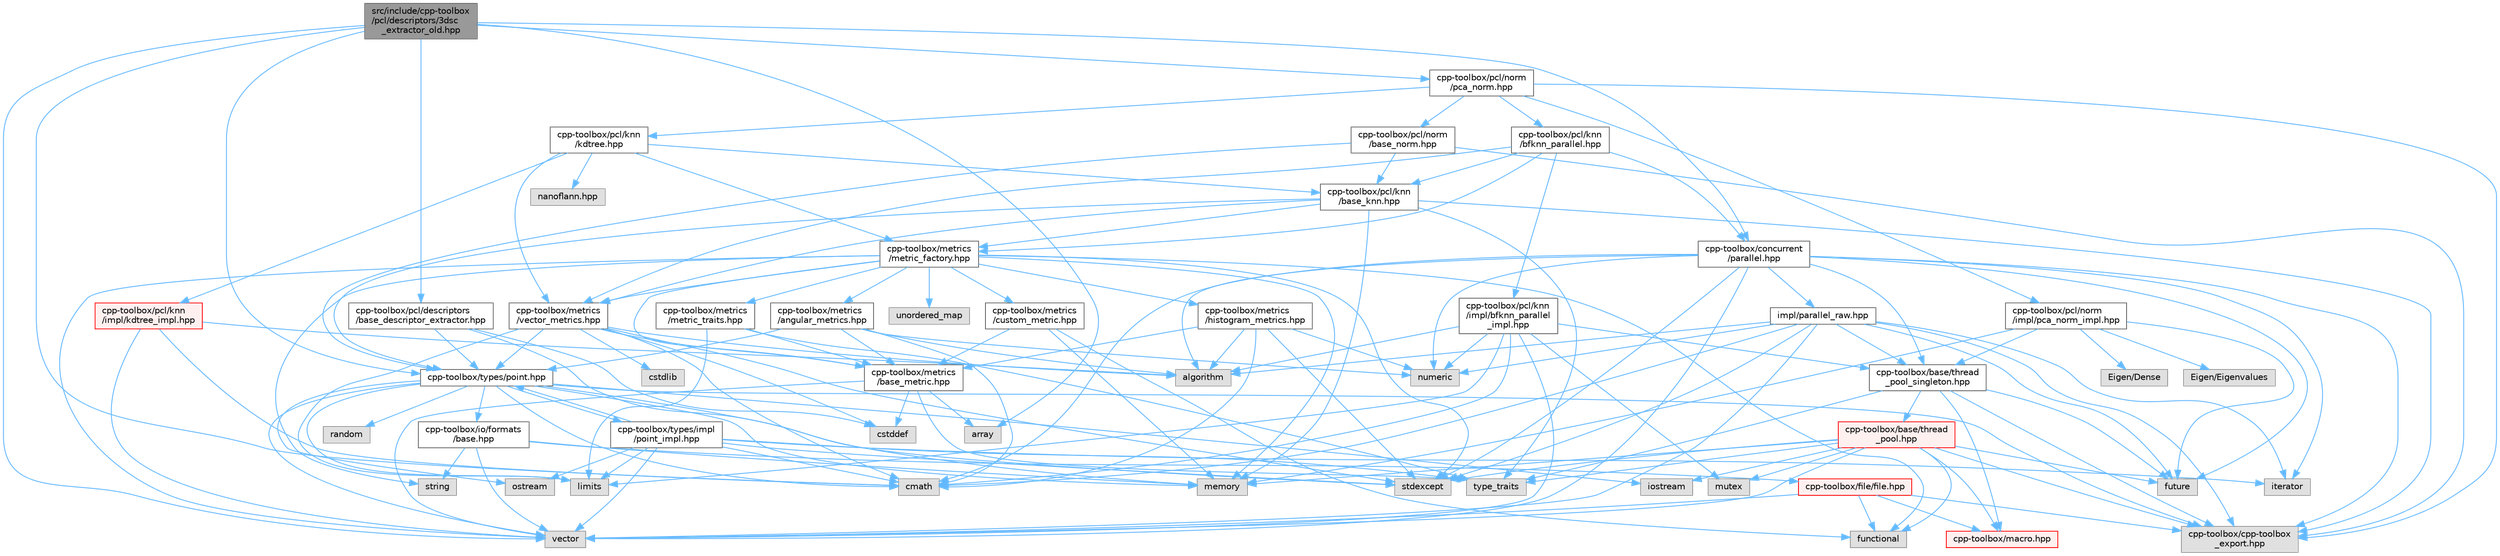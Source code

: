 digraph "src/include/cpp-toolbox/pcl/descriptors/3dsc_extractor_old.hpp"
{
 // LATEX_PDF_SIZE
  bgcolor="transparent";
  edge [fontname=Helvetica,fontsize=10,labelfontname=Helvetica,labelfontsize=10];
  node [fontname=Helvetica,fontsize=10,shape=box,height=0.2,width=0.4];
  Node1 [id="Node000001",label="src/include/cpp-toolbox\l/pcl/descriptors/3dsc\l_extractor_old.hpp",height=0.2,width=0.4,color="gray40", fillcolor="grey60", style="filled", fontcolor="black",tooltip=" "];
  Node1 -> Node2 [id="edge1_Node000001_Node000002",color="steelblue1",style="solid",tooltip=" "];
  Node2 [id="Node000002",label="array",height=0.2,width=0.4,color="grey60", fillcolor="#E0E0E0", style="filled",tooltip=" "];
  Node1 -> Node3 [id="edge2_Node000001_Node000003",color="steelblue1",style="solid",tooltip=" "];
  Node3 [id="Node000003",label="vector",height=0.2,width=0.4,color="grey60", fillcolor="#E0E0E0", style="filled",tooltip=" "];
  Node1 -> Node4 [id="edge3_Node000001_Node000004",color="steelblue1",style="solid",tooltip=" "];
  Node4 [id="Node000004",label="cmath",height=0.2,width=0.4,color="grey60", fillcolor="#E0E0E0", style="filled",tooltip=" "];
  Node1 -> Node5 [id="edge4_Node000001_Node000005",color="steelblue1",style="solid",tooltip=" "];
  Node5 [id="Node000005",label="cpp-toolbox/pcl/descriptors\l/base_descriptor_extractor.hpp",height=0.2,width=0.4,color="grey40", fillcolor="white", style="filled",URL="$base__descriptor__extractor_8hpp.html",tooltip=" "];
  Node5 -> Node6 [id="edge5_Node000005_Node000006",color="steelblue1",style="solid",tooltip=" "];
  Node6 [id="Node000006",label="cstddef",height=0.2,width=0.4,color="grey60", fillcolor="#E0E0E0", style="filled",tooltip=" "];
  Node5 -> Node7 [id="edge6_Node000005_Node000007",color="steelblue1",style="solid",tooltip=" "];
  Node7 [id="Node000007",label="memory",height=0.2,width=0.4,color="grey60", fillcolor="#E0E0E0", style="filled",tooltip=" "];
  Node5 -> Node8 [id="edge7_Node000005_Node000008",color="steelblue1",style="solid",tooltip=" "];
  Node8 [id="Node000008",label="cpp-toolbox/types/point.hpp",height=0.2,width=0.4,color="grey40", fillcolor="white", style="filled",URL="$point_8hpp.html",tooltip=" "];
  Node8 -> Node4 [id="edge8_Node000008_Node000004",color="steelblue1",style="solid",tooltip=" "];
  Node8 -> Node9 [id="edge9_Node000008_Node000009",color="steelblue1",style="solid",tooltip=" "];
  Node9 [id="Node000009",label="iostream",height=0.2,width=0.4,color="grey60", fillcolor="#E0E0E0", style="filled",tooltip=" "];
  Node8 -> Node10 [id="edge10_Node000008_Node000010",color="steelblue1",style="solid",tooltip=" "];
  Node10 [id="Node000010",label="limits",height=0.2,width=0.4,color="grey60", fillcolor="#E0E0E0", style="filled",tooltip=" "];
  Node8 -> Node7 [id="edge11_Node000008_Node000007",color="steelblue1",style="solid",tooltip=" "];
  Node8 -> Node11 [id="edge12_Node000008_Node000011",color="steelblue1",style="solid",tooltip=" "];
  Node11 [id="Node000011",label="ostream",height=0.2,width=0.4,color="grey60", fillcolor="#E0E0E0", style="filled",tooltip=" "];
  Node8 -> Node12 [id="edge13_Node000008_Node000012",color="steelblue1",style="solid",tooltip=" "];
  Node12 [id="Node000012",label="random",height=0.2,width=0.4,color="grey60", fillcolor="#E0E0E0", style="filled",tooltip=" "];
  Node8 -> Node13 [id="edge14_Node000008_Node000013",color="steelblue1",style="solid",tooltip=" "];
  Node13 [id="Node000013",label="stdexcept",height=0.2,width=0.4,color="grey60", fillcolor="#E0E0E0", style="filled",tooltip=" "];
  Node8 -> Node3 [id="edge15_Node000008_Node000003",color="steelblue1",style="solid",tooltip=" "];
  Node8 -> Node14 [id="edge16_Node000008_Node000014",color="steelblue1",style="solid",tooltip=" "];
  Node14 [id="Node000014",label="cpp-toolbox/cpp-toolbox\l_export.hpp",height=0.2,width=0.4,color="grey60", fillcolor="#E0E0E0", style="filled",tooltip=" "];
  Node8 -> Node15 [id="edge17_Node000008_Node000015",color="steelblue1",style="solid",tooltip=" "];
  Node15 [id="Node000015",label="cpp-toolbox/io/formats\l/base.hpp",height=0.2,width=0.4,color="grey40", fillcolor="white", style="filled",URL="$io_2formats_2base_8hpp.html",tooltip=" "];
  Node15 -> Node7 [id="edge18_Node000015_Node000007",color="steelblue1",style="solid",tooltip=" "];
  Node15 -> Node16 [id="edge19_Node000015_Node000016",color="steelblue1",style="solid",tooltip=" "];
  Node16 [id="Node000016",label="string",height=0.2,width=0.4,color="grey60", fillcolor="#E0E0E0", style="filled",tooltip=" "];
  Node15 -> Node3 [id="edge20_Node000015_Node000003",color="steelblue1",style="solid",tooltip=" "];
  Node15 -> Node17 [id="edge21_Node000015_Node000017",color="steelblue1",style="solid",tooltip=" "];
  Node17 [id="Node000017",label="cpp-toolbox/file/file.hpp",height=0.2,width=0.4,color="red", fillcolor="#FFF0F0", style="filled",URL="$file_8hpp.html",tooltip=" "];
  Node17 -> Node19 [id="edge22_Node000017_Node000019",color="steelblue1",style="solid",tooltip=" "];
  Node19 [id="Node000019",label="functional",height=0.2,width=0.4,color="grey60", fillcolor="#E0E0E0", style="filled",tooltip=" "];
  Node17 -> Node3 [id="edge23_Node000017_Node000003",color="steelblue1",style="solid",tooltip=" "];
  Node17 -> Node14 [id="edge24_Node000017_Node000014",color="steelblue1",style="solid",tooltip=" "];
  Node17 -> Node20 [id="edge25_Node000017_Node000020",color="steelblue1",style="solid",tooltip=" "];
  Node20 [id="Node000020",label="cpp-toolbox/macro.hpp",height=0.2,width=0.4,color="red", fillcolor="#FFF0F0", style="filled",URL="$macro_8hpp.html",tooltip="通用的编译器、平台、架构检测和实用宏定义 / Common macros for compiler, platform, architecture detection and utility macro..."];
  Node8 -> Node25 [id="edge26_Node000008_Node000025",color="steelblue1",style="solid",tooltip=" "];
  Node25 [id="Node000025",label="cpp-toolbox/types/impl\l/point_impl.hpp",height=0.2,width=0.4,color="grey40", fillcolor="white", style="filled",URL="$point__impl_8hpp.html",tooltip=" "];
  Node25 -> Node4 [id="edge27_Node000025_Node000004",color="steelblue1",style="solid",tooltip=" "];
  Node25 -> Node26 [id="edge28_Node000025_Node000026",color="steelblue1",style="solid",tooltip=" "];
  Node26 [id="Node000026",label="iterator",height=0.2,width=0.4,color="grey60", fillcolor="#E0E0E0", style="filled",tooltip=" "];
  Node25 -> Node10 [id="edge29_Node000025_Node000010",color="steelblue1",style="solid",tooltip=" "];
  Node25 -> Node11 [id="edge30_Node000025_Node000011",color="steelblue1",style="solid",tooltip=" "];
  Node25 -> Node13 [id="edge31_Node000025_Node000013",color="steelblue1",style="solid",tooltip=" "];
  Node25 -> Node27 [id="edge32_Node000025_Node000027",color="steelblue1",style="solid",tooltip=" "];
  Node27 [id="Node000027",label="type_traits",height=0.2,width=0.4,color="grey60", fillcolor="#E0E0E0", style="filled",tooltip=" "];
  Node25 -> Node3 [id="edge33_Node000025_Node000003",color="steelblue1",style="solid",tooltip=" "];
  Node25 -> Node8 [id="edge34_Node000025_Node000008",color="steelblue1",style="solid",tooltip=" "];
  Node1 -> Node28 [id="edge35_Node000001_Node000028",color="steelblue1",style="solid",tooltip=" "];
  Node28 [id="Node000028",label="cpp-toolbox/pcl/norm\l/pca_norm.hpp",height=0.2,width=0.4,color="grey40", fillcolor="white", style="filled",URL="$pca__norm_8hpp.html",tooltip=" "];
  Node28 -> Node14 [id="edge36_Node000028_Node000014",color="steelblue1",style="solid",tooltip=" "];
  Node28 -> Node29 [id="edge37_Node000028_Node000029",color="steelblue1",style="solid",tooltip=" "];
  Node29 [id="Node000029",label="cpp-toolbox/pcl/knn\l/bfknn_parallel.hpp",height=0.2,width=0.4,color="grey40", fillcolor="white", style="filled",URL="$bfknn__parallel_8hpp.html",tooltip=" "];
  Node29 -> Node30 [id="edge38_Node000029_Node000030",color="steelblue1",style="solid",tooltip=" "];
  Node30 [id="Node000030",label="cpp-toolbox/concurrent\l/parallel.hpp",height=0.2,width=0.4,color="grey40", fillcolor="white", style="filled",URL="$parallel_8hpp.html",tooltip=" "];
  Node30 -> Node31 [id="edge39_Node000030_Node000031",color="steelblue1",style="solid",tooltip=" "];
  Node31 [id="Node000031",label="algorithm",height=0.2,width=0.4,color="grey60", fillcolor="#E0E0E0", style="filled",tooltip=" "];
  Node30 -> Node4 [id="edge40_Node000030_Node000004",color="steelblue1",style="solid",tooltip=" "];
  Node30 -> Node32 [id="edge41_Node000030_Node000032",color="steelblue1",style="solid",tooltip=" "];
  Node32 [id="Node000032",label="future",height=0.2,width=0.4,color="grey60", fillcolor="#E0E0E0", style="filled",tooltip=" "];
  Node30 -> Node26 [id="edge42_Node000030_Node000026",color="steelblue1",style="solid",tooltip=" "];
  Node30 -> Node33 [id="edge43_Node000030_Node000033",color="steelblue1",style="solid",tooltip=" "];
  Node33 [id="Node000033",label="numeric",height=0.2,width=0.4,color="grey60", fillcolor="#E0E0E0", style="filled",tooltip=" "];
  Node30 -> Node13 [id="edge44_Node000030_Node000013",color="steelblue1",style="solid",tooltip=" "];
  Node30 -> Node3 [id="edge45_Node000030_Node000003",color="steelblue1",style="solid",tooltip=" "];
  Node30 -> Node14 [id="edge46_Node000030_Node000014",color="steelblue1",style="solid",tooltip=" "];
  Node30 -> Node34 [id="edge47_Node000030_Node000034",color="steelblue1",style="solid",tooltip=" "];
  Node34 [id="Node000034",label="cpp-toolbox/base/thread\l_pool_singleton.hpp",height=0.2,width=0.4,color="grey40", fillcolor="white", style="filled",URL="$thread__pool__singleton_8hpp.html",tooltip=" "];
  Node34 -> Node32 [id="edge48_Node000034_Node000032",color="steelblue1",style="solid",tooltip=" "];
  Node34 -> Node27 [id="edge49_Node000034_Node000027",color="steelblue1",style="solid",tooltip=" "];
  Node34 -> Node14 [id="edge50_Node000034_Node000014",color="steelblue1",style="solid",tooltip=" "];
  Node34 -> Node20 [id="edge51_Node000034_Node000020",color="steelblue1",style="solid",tooltip=" "];
  Node34 -> Node35 [id="edge52_Node000034_Node000035",color="steelblue1",style="solid",tooltip=" "];
  Node35 [id="Node000035",label="cpp-toolbox/base/thread\l_pool.hpp",height=0.2,width=0.4,color="red", fillcolor="#FFF0F0", style="filled",URL="$thread__pool_8hpp.html",tooltip=" "];
  Node35 -> Node19 [id="edge53_Node000035_Node000019",color="steelblue1",style="solid",tooltip=" "];
  Node35 -> Node32 [id="edge54_Node000035_Node000032",color="steelblue1",style="solid",tooltip=" "];
  Node35 -> Node9 [id="edge55_Node000035_Node000009",color="steelblue1",style="solid",tooltip=" "];
  Node35 -> Node7 [id="edge56_Node000035_Node000007",color="steelblue1",style="solid",tooltip=" "];
  Node35 -> Node38 [id="edge57_Node000035_Node000038",color="steelblue1",style="solid",tooltip=" "];
  Node38 [id="Node000038",label="mutex",height=0.2,width=0.4,color="grey60", fillcolor="#E0E0E0", style="filled",tooltip=" "];
  Node35 -> Node13 [id="edge58_Node000035_Node000013",color="steelblue1",style="solid",tooltip=" "];
  Node35 -> Node27 [id="edge59_Node000035_Node000027",color="steelblue1",style="solid",tooltip=" "];
  Node35 -> Node3 [id="edge60_Node000035_Node000003",color="steelblue1",style="solid",tooltip=" "];
  Node35 -> Node14 [id="edge61_Node000035_Node000014",color="steelblue1",style="solid",tooltip=" "];
  Node35 -> Node20 [id="edge62_Node000035_Node000020",color="steelblue1",style="solid",tooltip=" "];
  Node30 -> Node42 [id="edge63_Node000030_Node000042",color="steelblue1",style="solid",tooltip=" "];
  Node42 [id="Node000042",label="impl/parallel_raw.hpp",height=0.2,width=0.4,color="grey40", fillcolor="white", style="filled",URL="$parallel__raw_8hpp.html",tooltip=" "];
  Node42 -> Node31 [id="edge64_Node000042_Node000031",color="steelblue1",style="solid",tooltip=" "];
  Node42 -> Node4 [id="edge65_Node000042_Node000004",color="steelblue1",style="solid",tooltip=" "];
  Node42 -> Node32 [id="edge66_Node000042_Node000032",color="steelblue1",style="solid",tooltip=" "];
  Node42 -> Node26 [id="edge67_Node000042_Node000026",color="steelblue1",style="solid",tooltip=" "];
  Node42 -> Node33 [id="edge68_Node000042_Node000033",color="steelblue1",style="solid",tooltip=" "];
  Node42 -> Node13 [id="edge69_Node000042_Node000013",color="steelblue1",style="solid",tooltip=" "];
  Node42 -> Node3 [id="edge70_Node000042_Node000003",color="steelblue1",style="solid",tooltip=" "];
  Node42 -> Node34 [id="edge71_Node000042_Node000034",color="steelblue1",style="solid",tooltip=" "];
  Node42 -> Node14 [id="edge72_Node000042_Node000014",color="steelblue1",style="solid",tooltip=" "];
  Node29 -> Node43 [id="edge73_Node000029_Node000043",color="steelblue1",style="solid",tooltip=" "];
  Node43 [id="Node000043",label="cpp-toolbox/pcl/knn\l/base_knn.hpp",height=0.2,width=0.4,color="grey40", fillcolor="white", style="filled",URL="$base__knn_8hpp.html",tooltip=" "];
  Node43 -> Node7 [id="edge74_Node000043_Node000007",color="steelblue1",style="solid",tooltip=" "];
  Node43 -> Node27 [id="edge75_Node000043_Node000027",color="steelblue1",style="solid",tooltip=" "];
  Node43 -> Node14 [id="edge76_Node000043_Node000014",color="steelblue1",style="solid",tooltip=" "];
  Node43 -> Node8 [id="edge77_Node000043_Node000008",color="steelblue1",style="solid",tooltip=" "];
  Node43 -> Node44 [id="edge78_Node000043_Node000044",color="steelblue1",style="solid",tooltip=" "];
  Node44 [id="Node000044",label="cpp-toolbox/metrics\l/vector_metrics.hpp",height=0.2,width=0.4,color="grey40", fillcolor="white", style="filled",URL="$vector__metrics_8hpp.html",tooltip=" "];
  Node44 -> Node31 [id="edge79_Node000044_Node000031",color="steelblue1",style="solid",tooltip=" "];
  Node44 -> Node4 [id="edge80_Node000044_Node000004",color="steelblue1",style="solid",tooltip=" "];
  Node44 -> Node6 [id="edge81_Node000044_Node000006",color="steelblue1",style="solid",tooltip=" "];
  Node44 -> Node45 [id="edge82_Node000044_Node000045",color="steelblue1",style="solid",tooltip=" "];
  Node45 [id="Node000045",label="cstdlib",height=0.2,width=0.4,color="grey60", fillcolor="#E0E0E0", style="filled",tooltip=" "];
  Node44 -> Node10 [id="edge83_Node000044_Node000010",color="steelblue1",style="solid",tooltip=" "];
  Node44 -> Node13 [id="edge84_Node000044_Node000013",color="steelblue1",style="solid",tooltip=" "];
  Node44 -> Node46 [id="edge85_Node000044_Node000046",color="steelblue1",style="solid",tooltip=" "];
  Node46 [id="Node000046",label="cpp-toolbox/metrics\l/base_metric.hpp",height=0.2,width=0.4,color="grey40", fillcolor="white", style="filled",URL="$base__metric_8hpp.html",tooltip=" "];
  Node46 -> Node6 [id="edge86_Node000046_Node000006",color="steelblue1",style="solid",tooltip=" "];
  Node46 -> Node3 [id="edge87_Node000046_Node000003",color="steelblue1",style="solid",tooltip=" "];
  Node46 -> Node2 [id="edge88_Node000046_Node000002",color="steelblue1",style="solid",tooltip=" "];
  Node46 -> Node27 [id="edge89_Node000046_Node000027",color="steelblue1",style="solid",tooltip=" "];
  Node44 -> Node8 [id="edge90_Node000044_Node000008",color="steelblue1",style="solid",tooltip=" "];
  Node43 -> Node47 [id="edge91_Node000043_Node000047",color="steelblue1",style="solid",tooltip=" "];
  Node47 [id="Node000047",label="cpp-toolbox/metrics\l/metric_factory.hpp",height=0.2,width=0.4,color="grey40", fillcolor="white", style="filled",URL="$metric__factory_8hpp.html",tooltip=" "];
  Node47 -> Node7 [id="edge92_Node000047_Node000007",color="steelblue1",style="solid",tooltip=" "];
  Node47 -> Node16 [id="edge93_Node000047_Node000016",color="steelblue1",style="solid",tooltip=" "];
  Node47 -> Node48 [id="edge94_Node000047_Node000048",color="steelblue1",style="solid",tooltip=" "];
  Node48 [id="Node000048",label="unordered_map",height=0.2,width=0.4,color="grey60", fillcolor="#E0E0E0", style="filled",tooltip=" "];
  Node47 -> Node19 [id="edge95_Node000047_Node000019",color="steelblue1",style="solid",tooltip=" "];
  Node47 -> Node13 [id="edge96_Node000047_Node000013",color="steelblue1",style="solid",tooltip=" "];
  Node47 -> Node3 [id="edge97_Node000047_Node000003",color="steelblue1",style="solid",tooltip=" "];
  Node47 -> Node46 [id="edge98_Node000047_Node000046",color="steelblue1",style="solid",tooltip=" "];
  Node47 -> Node49 [id="edge99_Node000047_Node000049",color="steelblue1",style="solid",tooltip=" "];
  Node49 [id="Node000049",label="cpp-toolbox/metrics\l/metric_traits.hpp",height=0.2,width=0.4,color="grey40", fillcolor="white", style="filled",URL="$metric__traits_8hpp.html",tooltip=" "];
  Node49 -> Node27 [id="edge100_Node000049_Node000027",color="steelblue1",style="solid",tooltip=" "];
  Node49 -> Node10 [id="edge101_Node000049_Node000010",color="steelblue1",style="solid",tooltip=" "];
  Node49 -> Node46 [id="edge102_Node000049_Node000046",color="steelblue1",style="solid",tooltip=" "];
  Node47 -> Node44 [id="edge103_Node000047_Node000044",color="steelblue1",style="solid",tooltip=" "];
  Node47 -> Node50 [id="edge104_Node000047_Node000050",color="steelblue1",style="solid",tooltip=" "];
  Node50 [id="Node000050",label="cpp-toolbox/metrics\l/histogram_metrics.hpp",height=0.2,width=0.4,color="grey40", fillcolor="white", style="filled",URL="$histogram__metrics_8hpp.html",tooltip=" "];
  Node50 -> Node31 [id="edge105_Node000050_Node000031",color="steelblue1",style="solid",tooltip=" "];
  Node50 -> Node4 [id="edge106_Node000050_Node000004",color="steelblue1",style="solid",tooltip=" "];
  Node50 -> Node33 [id="edge107_Node000050_Node000033",color="steelblue1",style="solid",tooltip=" "];
  Node50 -> Node13 [id="edge108_Node000050_Node000013",color="steelblue1",style="solid",tooltip=" "];
  Node50 -> Node46 [id="edge109_Node000050_Node000046",color="steelblue1",style="solid",tooltip=" "];
  Node47 -> Node51 [id="edge110_Node000047_Node000051",color="steelblue1",style="solid",tooltip=" "];
  Node51 [id="Node000051",label="cpp-toolbox/metrics\l/angular_metrics.hpp",height=0.2,width=0.4,color="grey40", fillcolor="white", style="filled",URL="$angular__metrics_8hpp.html",tooltip=" "];
  Node51 -> Node31 [id="edge111_Node000051_Node000031",color="steelblue1",style="solid",tooltip=" "];
  Node51 -> Node4 [id="edge112_Node000051_Node000004",color="steelblue1",style="solid",tooltip=" "];
  Node51 -> Node33 [id="edge113_Node000051_Node000033",color="steelblue1",style="solid",tooltip=" "];
  Node51 -> Node46 [id="edge114_Node000051_Node000046",color="steelblue1",style="solid",tooltip=" "];
  Node51 -> Node8 [id="edge115_Node000051_Node000008",color="steelblue1",style="solid",tooltip=" "];
  Node47 -> Node52 [id="edge116_Node000047_Node000052",color="steelblue1",style="solid",tooltip=" "];
  Node52 [id="Node000052",label="cpp-toolbox/metrics\l/custom_metric.hpp",height=0.2,width=0.4,color="grey40", fillcolor="white", style="filled",URL="$custom__metric_8hpp.html",tooltip=" "];
  Node52 -> Node19 [id="edge117_Node000052_Node000019",color="steelblue1",style="solid",tooltip=" "];
  Node52 -> Node7 [id="edge118_Node000052_Node000007",color="steelblue1",style="solid",tooltip=" "];
  Node52 -> Node46 [id="edge119_Node000052_Node000046",color="steelblue1",style="solid",tooltip=" "];
  Node29 -> Node47 [id="edge120_Node000029_Node000047",color="steelblue1",style="solid",tooltip=" "];
  Node29 -> Node44 [id="edge121_Node000029_Node000044",color="steelblue1",style="solid",tooltip=" "];
  Node29 -> Node53 [id="edge122_Node000029_Node000053",color="steelblue1",style="solid",tooltip=" "];
  Node53 [id="Node000053",label="cpp-toolbox/pcl/knn\l/impl/bfknn_parallel\l_impl.hpp",height=0.2,width=0.4,color="grey40", fillcolor="white", style="filled",URL="$bfknn__parallel__impl_8hpp.html",tooltip=" "];
  Node53 -> Node31 [id="edge123_Node000053_Node000031",color="steelblue1",style="solid",tooltip=" "];
  Node53 -> Node4 [id="edge124_Node000053_Node000004",color="steelblue1",style="solid",tooltip=" "];
  Node53 -> Node10 [id="edge125_Node000053_Node000010",color="steelblue1",style="solid",tooltip=" "];
  Node53 -> Node38 [id="edge126_Node000053_Node000038",color="steelblue1",style="solid",tooltip=" "];
  Node53 -> Node33 [id="edge127_Node000053_Node000033",color="steelblue1",style="solid",tooltip=" "];
  Node53 -> Node3 [id="edge128_Node000053_Node000003",color="steelblue1",style="solid",tooltip=" "];
  Node53 -> Node34 [id="edge129_Node000053_Node000034",color="steelblue1",style="solid",tooltip=" "];
  Node28 -> Node54 [id="edge130_Node000028_Node000054",color="steelblue1",style="solid",tooltip=" "];
  Node54 [id="Node000054",label="cpp-toolbox/pcl/knn\l/kdtree.hpp",height=0.2,width=0.4,color="grey40", fillcolor="white", style="filled",URL="$kdtree_8hpp.html",tooltip=" "];
  Node54 -> Node43 [id="edge131_Node000054_Node000043",color="steelblue1",style="solid",tooltip=" "];
  Node54 -> Node47 [id="edge132_Node000054_Node000047",color="steelblue1",style="solid",tooltip=" "];
  Node54 -> Node44 [id="edge133_Node000054_Node000044",color="steelblue1",style="solid",tooltip=" "];
  Node54 -> Node55 [id="edge134_Node000054_Node000055",color="steelblue1",style="solid",tooltip=" "];
  Node55 [id="Node000055",label="nanoflann.hpp",height=0.2,width=0.4,color="grey60", fillcolor="#E0E0E0", style="filled",tooltip=" "];
  Node54 -> Node56 [id="edge135_Node000054_Node000056",color="steelblue1",style="solid",tooltip=" "];
  Node56 [id="Node000056",label="cpp-toolbox/pcl/knn\l/impl/kdtree_impl.hpp",height=0.2,width=0.4,color="red", fillcolor="#FFF0F0", style="filled",URL="$kdtree__impl_8hpp.html",tooltip=" "];
  Node56 -> Node31 [id="edge136_Node000056_Node000031",color="steelblue1",style="solid",tooltip=" "];
  Node56 -> Node4 [id="edge137_Node000056_Node000004",color="steelblue1",style="solid",tooltip=" "];
  Node56 -> Node3 [id="edge138_Node000056_Node000003",color="steelblue1",style="solid",tooltip=" "];
  Node28 -> Node60 [id="edge139_Node000028_Node000060",color="steelblue1",style="solid",tooltip=" "];
  Node60 [id="Node000060",label="cpp-toolbox/pcl/norm\l/base_norm.hpp",height=0.2,width=0.4,color="grey40", fillcolor="white", style="filled",URL="$base__norm_8hpp.html",tooltip=" "];
  Node60 -> Node14 [id="edge140_Node000060_Node000014",color="steelblue1",style="solid",tooltip=" "];
  Node60 -> Node43 [id="edge141_Node000060_Node000043",color="steelblue1",style="solid",tooltip=" "];
  Node60 -> Node8 [id="edge142_Node000060_Node000008",color="steelblue1",style="solid",tooltip=" "];
  Node28 -> Node61 [id="edge143_Node000028_Node000061",color="steelblue1",style="solid",tooltip=" "];
  Node61 [id="Node000061",label="cpp-toolbox/pcl/norm\l/impl/pca_norm_impl.hpp",height=0.2,width=0.4,color="grey40", fillcolor="white", style="filled",URL="$pca__norm__impl_8hpp.html",tooltip=" "];
  Node61 -> Node62 [id="edge144_Node000061_Node000062",color="steelblue1",style="solid",tooltip=" "];
  Node62 [id="Node000062",label="Eigen/Dense",height=0.2,width=0.4,color="grey60", fillcolor="#E0E0E0", style="filled",tooltip=" "];
  Node61 -> Node63 [id="edge145_Node000061_Node000063",color="steelblue1",style="solid",tooltip=" "];
  Node63 [id="Node000063",label="Eigen/Eigenvalues",height=0.2,width=0.4,color="grey60", fillcolor="#E0E0E0", style="filled",tooltip=" "];
  Node61 -> Node34 [id="edge146_Node000061_Node000034",color="steelblue1",style="solid",tooltip=" "];
  Node61 -> Node32 [id="edge147_Node000061_Node000032",color="steelblue1",style="solid",tooltip=" "];
  Node61 -> Node7 [id="edge148_Node000061_Node000007",color="steelblue1",style="solid",tooltip=" "];
  Node1 -> Node8 [id="edge149_Node000001_Node000008",color="steelblue1",style="solid",tooltip=" "];
  Node1 -> Node30 [id="edge150_Node000001_Node000030",color="steelblue1",style="solid",tooltip=" "];
}
